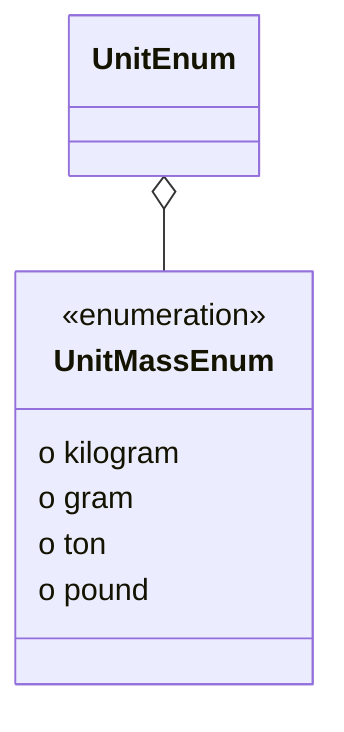 classDiagram
UnitEnum o-- UnitMassEnum
  class UnitMassEnum {
<<enumeration>>
  o kilogram
  o gram
  o ton
  o pound
}